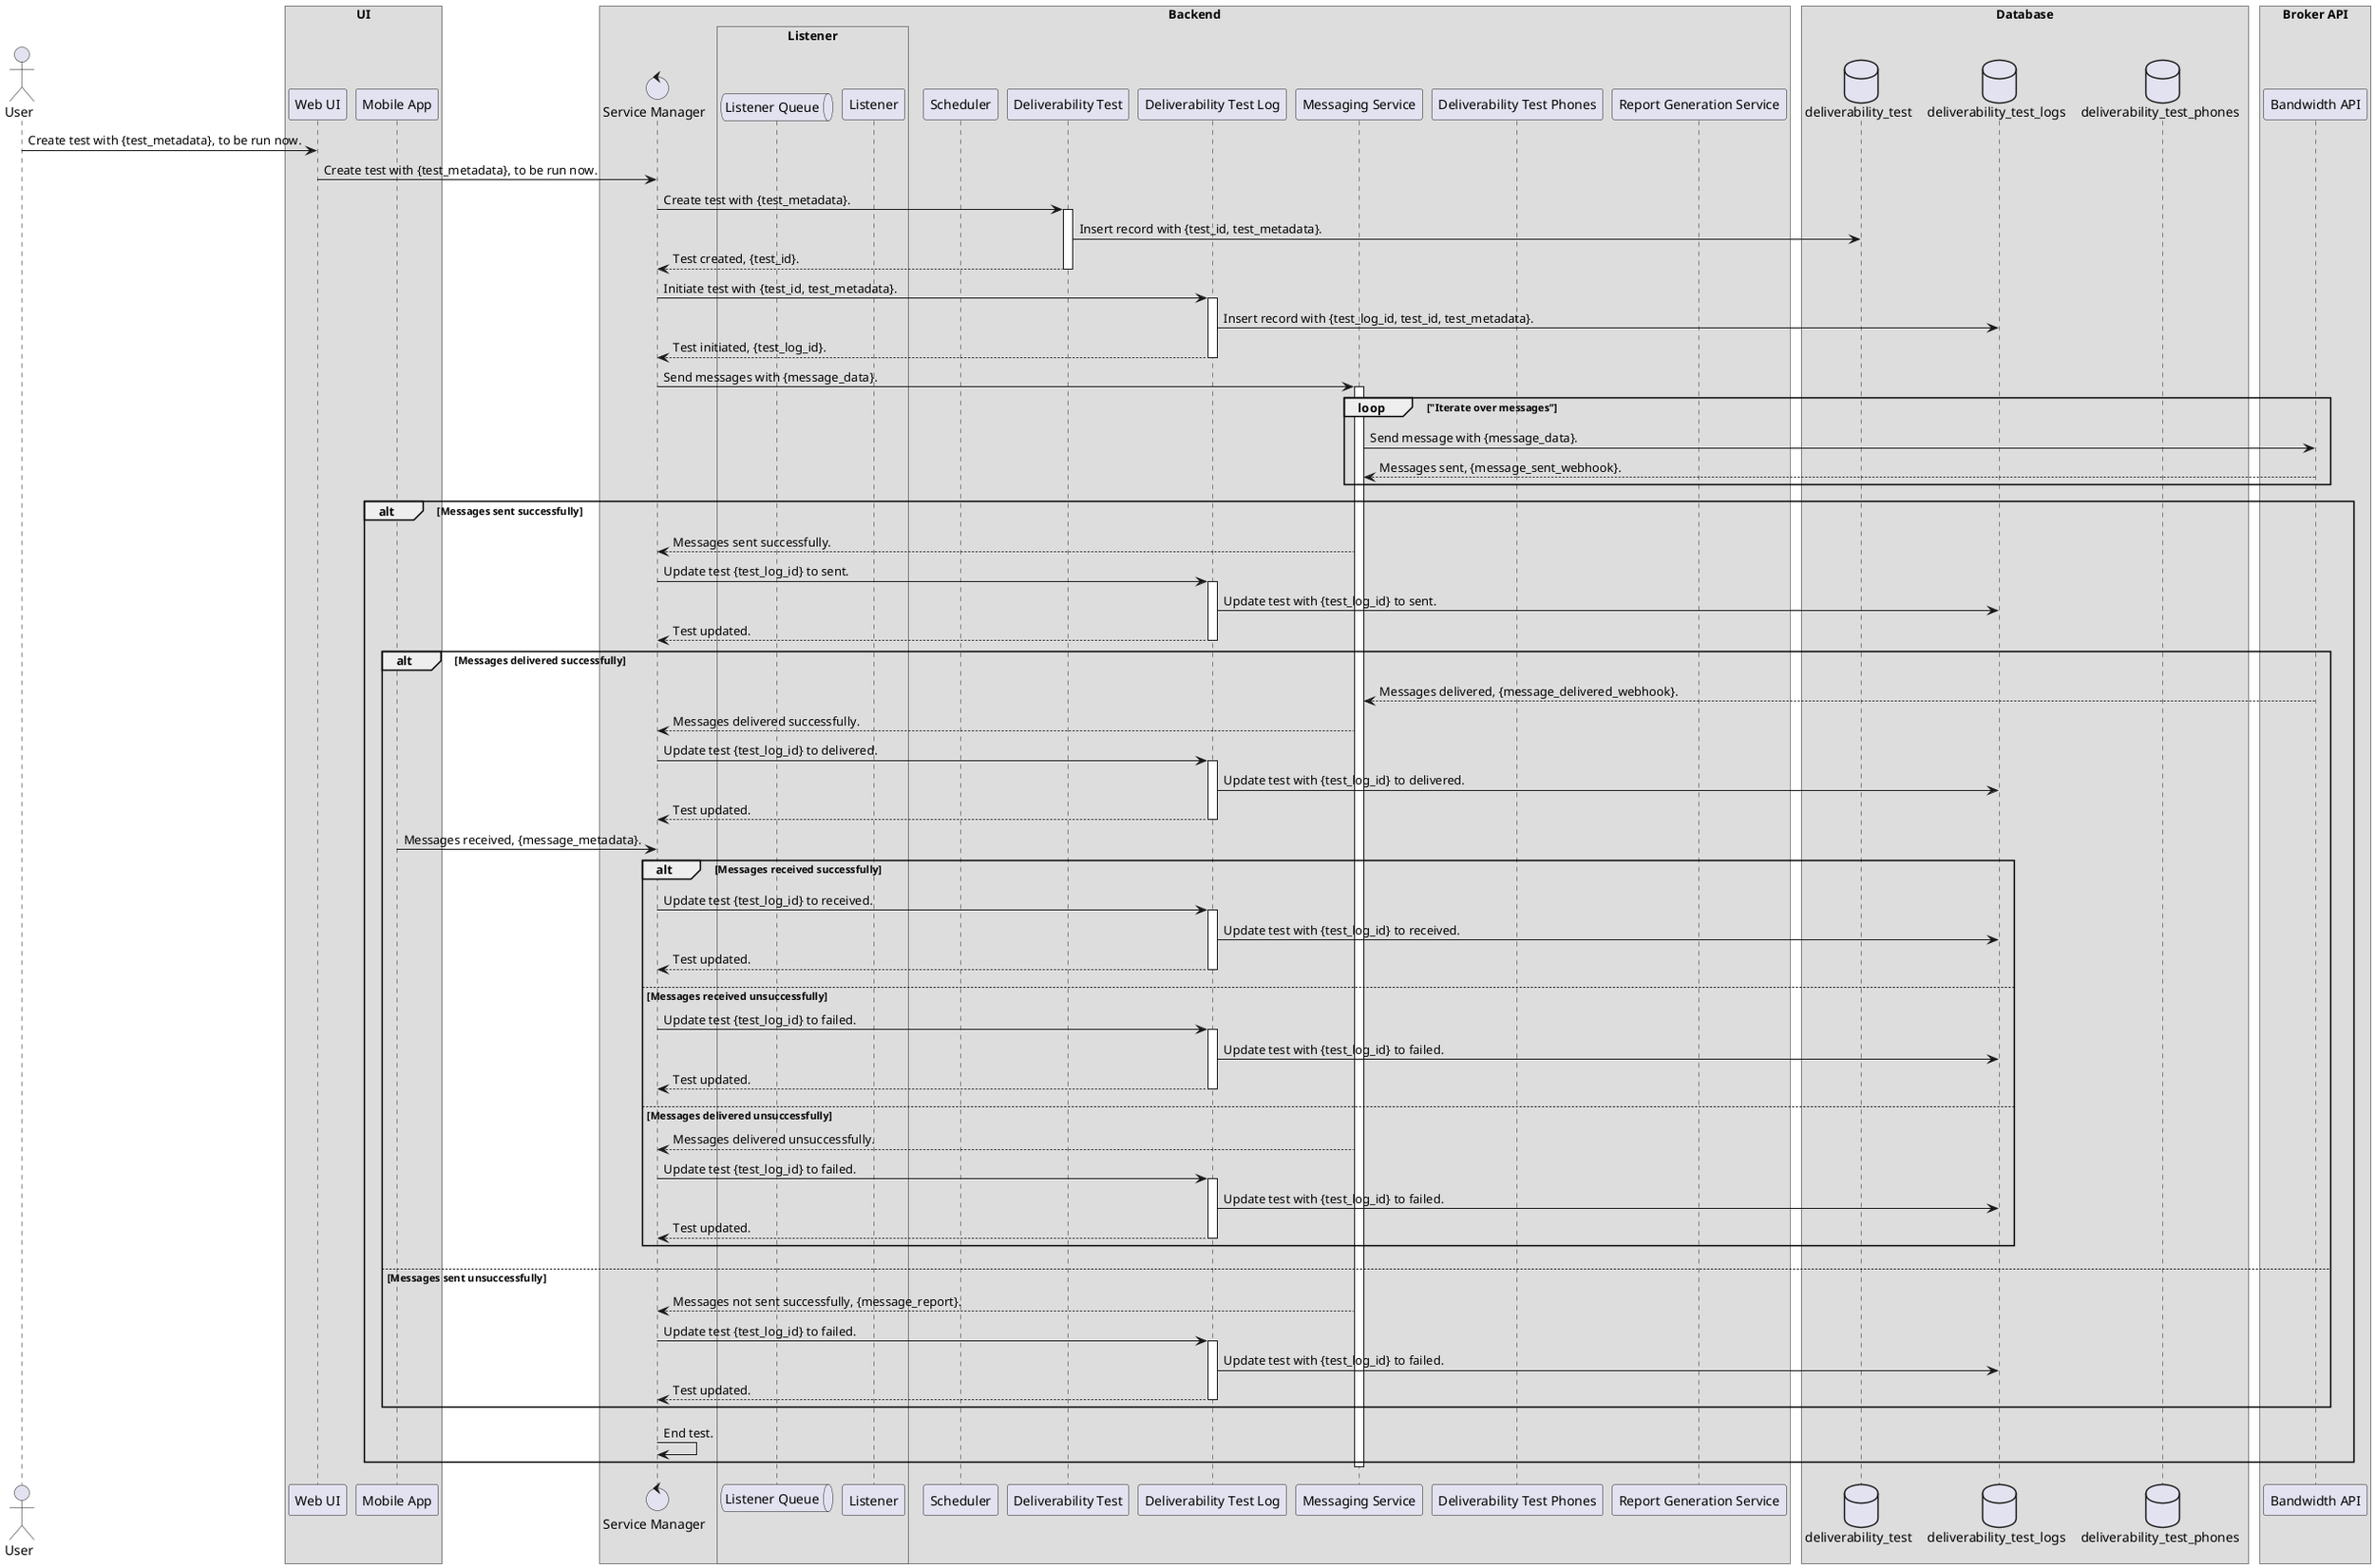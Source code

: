 @startuml
!pragma teoz true

/'Define the actors and participants.'/
actor User as user

box UI
    participant "Web UI" as web_ui
    participant "Mobile App" as mobile_app
end box

box Backend
    control "Service Manager" as service_manager
    box Listener
        queue "Listener Queue" as listener_queue
        participant "Listener" as listener
    end box
    participant "Scheduler" as scheduler
    participant "Deliverability Test" as deliverability_test
    participant "Deliverability Test Log" as deliverability_test_log
    participant "Messaging Service" as messenger
    participant "Deliverability Test Phones" as deliverability_test_phones
    participant "Report Generation Service" as report_generator
end box

box Database
    database deliverability_test as dt
    database deliverability_test_logs as dtl
    database deliverability_test_phones as dtp
end box

box "Broker API"
    participant "Bandwidth API" as broker_api
end box

user -> web_ui: Create test with {test_metadata}, to be run now.
web_ui -> service_manager: Create test with {test_metadata}, to be run now.
service_manager -> deliverability_test: Create test with {test_metadata}.
activate deliverability_test
deliverability_test -> dt: Insert record with {test_id, test_metadata}.
deliverability_test --> service_manager: Test created, {test_id}.
deactivate deliverability_test
service_manager -> deliverability_test_log: Initiate test with {test_id, test_metadata}.
activate deliverability_test_log
deliverability_test_log -> dtl: Insert record with {test_log_id, test_id, test_metadata}.
deliverability_test_log --> service_manager: Test initiated, {test_log_id}.
deactivate deliverability_test_log
service_manager -> messenger: Send messages with {message_data}.
activate messenger
loop "Iterate over messages"
    messenger -> broker_api: Send message with {message_data}.
    broker_api --> messenger: Messages sent, {message_sent_webhook}.
end
alt Messages sent successfully
    messenger --> service_manager: Messages sent successfully.
    service_manager -> deliverability_test_log: Update test {test_log_id} to sent.
    activate deliverability_test_log
    deliverability_test_log -> dtl: Update test with {test_log_id} to sent.
    deliverability_test_log --> service_manager: Test updated.
    deactivate deliverability_test_log
    alt Messages delivered successfully
        broker_api --> messenger: Messages delivered, {message_delivered_webhook}.
        messenger --> service_manager: Messages delivered successfully.
        service_manager -> deliverability_test_log: Update test {test_log_id} to delivered.
        activate deliverability_test_log
        deliverability_test_log -> dtl: Update test with {test_log_id} to delivered.
        deliverability_test_log --> service_manager: Test updated.
        deactivate deliverability_test_log
        mobile_app -> service_manager: Messages received, {message_metadata}.
        alt Messages received successfully
            service_manager -> deliverability_test_log: Update test {test_log_id} to received.
            activate deliverability_test_log
            deliverability_test_log -> dtl: Update test with {test_log_id} to received.
            deliverability_test_log --> service_manager: Test updated.
            deactivate deliverability_test_log
        else Messages received unsuccessfully
            service_manager -> deliverability_test_log: Update test {test_log_id} to failed.
            activate deliverability_test_log
            deliverability_test_log -> dtl: Update test with {test_log_id} to failed.
            deliverability_test_log --> service_manager: Test updated.
            deactivate deliverability_test_log
    else Messages delivered unsuccessfully
        messenger --> service_manager: Messages delivered unsuccessfully.
        service_manager -> deliverability_test_log: Update test {test_log_id} to failed.
        activate deliverability_test_log
        deliverability_test_log -> dtl: Update test with {test_log_id} to failed.
        deliverability_test_log --> service_manager: Test updated.
        deactivate deliverability_test_log
    end
else Messages sent unsuccessfully
    messenger --> service_manager: Messages not sent successfully, {message_report}.
    service_manager -> deliverability_test_log: Update test {test_log_id} to failed.
    activate deliverability_test_log
    deliverability_test_log -> dtl: Update test with {test_log_id} to failed.
    deliverability_test_log --> service_manager: Test updated.
    deactivate deliverability_test_log
end
service_manager -> service_manager: End test.
deactivate messenger

@enduml
